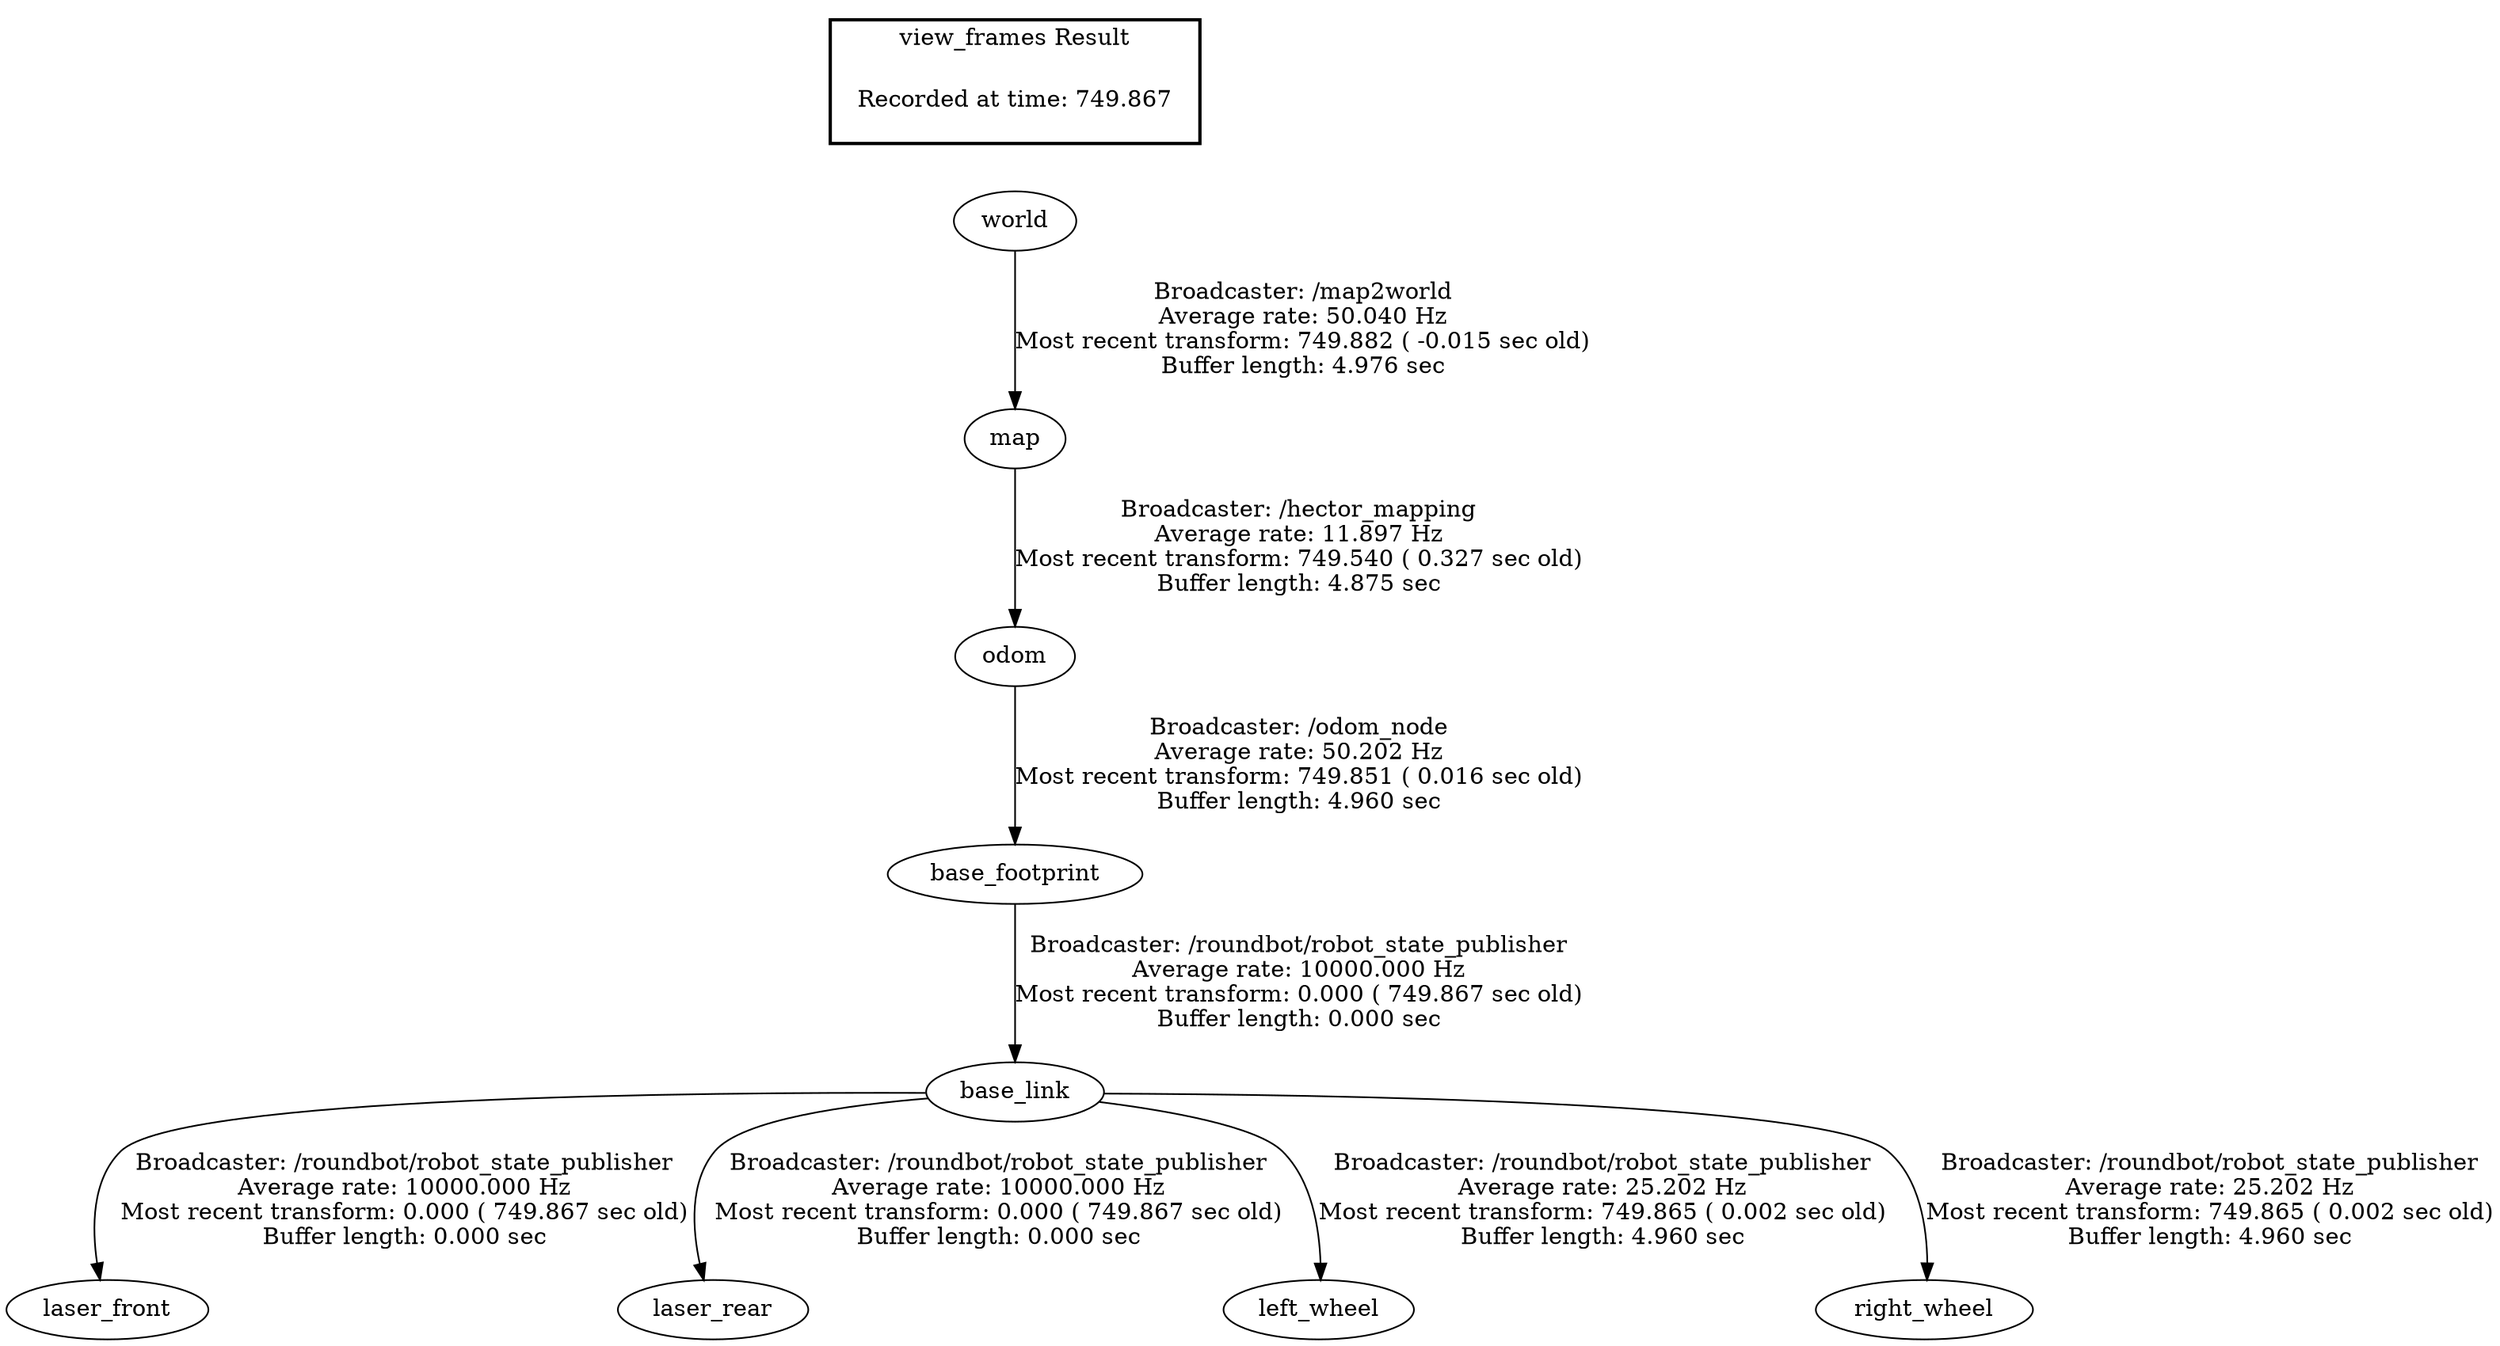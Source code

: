 digraph G {
"base_footprint" -> "base_link"[label="Broadcaster: /roundbot/robot_state_publisher\nAverage rate: 10000.000 Hz\nMost recent transform: 0.000 ( 749.867 sec old)\nBuffer length: 0.000 sec\n"];
"odom" -> "base_footprint"[label="Broadcaster: /odom_node\nAverage rate: 50.202 Hz\nMost recent transform: 749.851 ( 0.016 sec old)\nBuffer length: 4.960 sec\n"];
"base_link" -> "laser_front"[label="Broadcaster: /roundbot/robot_state_publisher\nAverage rate: 10000.000 Hz\nMost recent transform: 0.000 ( 749.867 sec old)\nBuffer length: 0.000 sec\n"];
"base_link" -> "laser_rear"[label="Broadcaster: /roundbot/robot_state_publisher\nAverage rate: 10000.000 Hz\nMost recent transform: 0.000 ( 749.867 sec old)\nBuffer length: 0.000 sec\n"];
"world" -> "map"[label="Broadcaster: /map2world\nAverage rate: 50.040 Hz\nMost recent transform: 749.882 ( -0.015 sec old)\nBuffer length: 4.976 sec\n"];
"map" -> "odom"[label="Broadcaster: /hector_mapping\nAverage rate: 11.897 Hz\nMost recent transform: 749.540 ( 0.327 sec old)\nBuffer length: 4.875 sec\n"];
"base_link" -> "left_wheel"[label="Broadcaster: /roundbot/robot_state_publisher\nAverage rate: 25.202 Hz\nMost recent transform: 749.865 ( 0.002 sec old)\nBuffer length: 4.960 sec\n"];
"base_link" -> "right_wheel"[label="Broadcaster: /roundbot/robot_state_publisher\nAverage rate: 25.202 Hz\nMost recent transform: 749.865 ( 0.002 sec old)\nBuffer length: 4.960 sec\n"];
edge [style=invis];
 subgraph cluster_legend { style=bold; color=black; label ="view_frames Result";
"Recorded at time: 749.867"[ shape=plaintext ] ;
 }->"world";
}